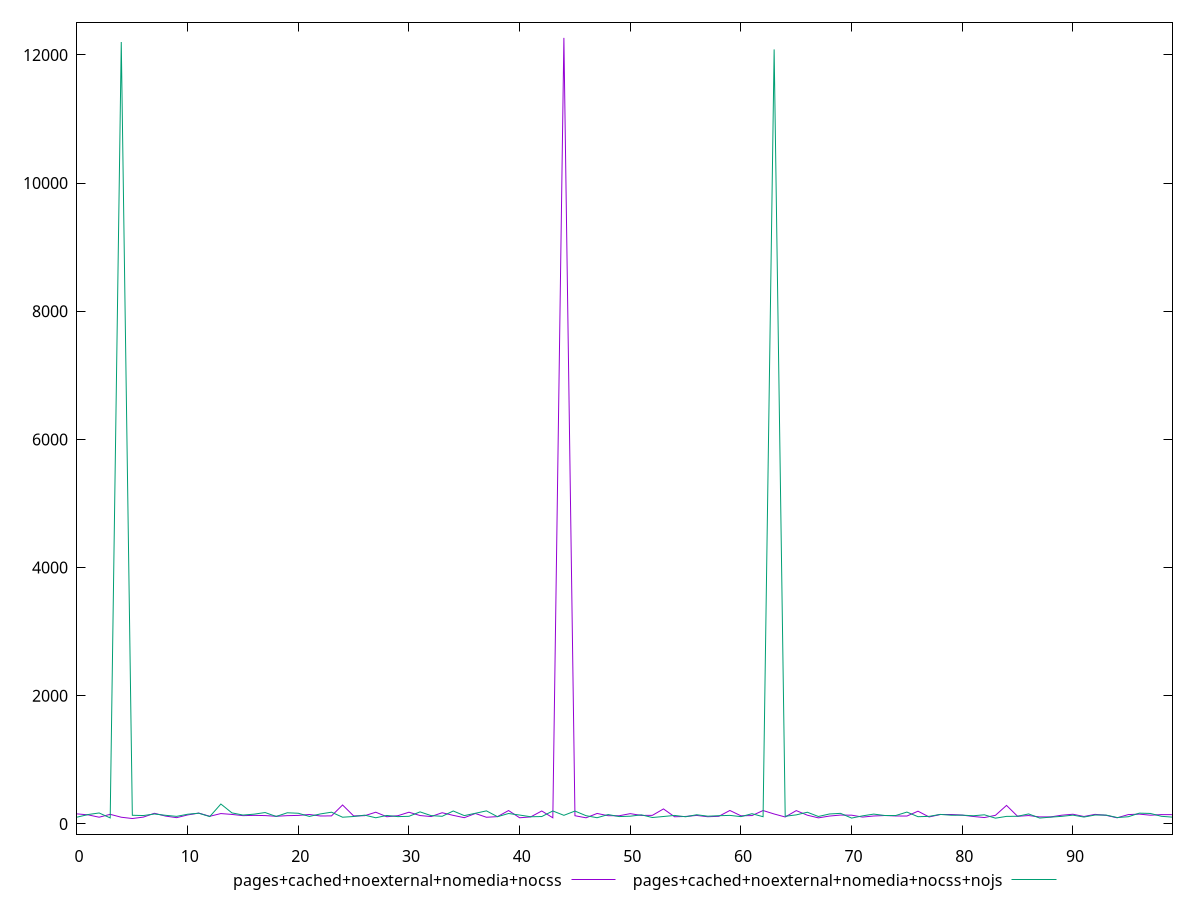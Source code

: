 reset

$pagesCachedNoexternalNomediaNocss <<EOF
0 157.30100000000002
1 142.034
2 105.1
3 150.315
4 105.09
5 84.885
6 107.07
7 166.50699999999998
8 122.891
9 98.272
10 140.783
11 169.312
12 119.89
13 162.246
14 148.811
15 129.709
16 134.20700000000002
17 130.718
18 119.78699999999999
19 129.528
20 133.568
21 147.778
22 124.197
23 126.037
24 296.083
25 125.29499999999999
26 129.017
27 183.211
28 112.462
29 128.814
30 183.145
31 131.365
32 115.564
33 175.268
34 134.188
35 97.953
36 163.379
37 104.59100000000001
38 114.379
39 209.373
40 96.631
41 110.253
42 202.55700000000002
43 96.349
44 12265.95
45 128.598
46 95.998
47 163.973
48 128.63899999999998
49 128.125
50 160.922
51 132.99200000000002
52 134.619
53 234.564
54 112.429
55 117.246
56 133.066
57 112.622
58 119.628
59 210.363
60 127.202
61 131.057
62 209.413
63 155.583
64 108.882
65 208.32399999999998
66 136.838
67 95.183
68 123.148
69 138.92000000000002
70 136.97
71 107.488
72 124.274
73 131.783
74 124.66999999999999
75 123.39099999999999
76 199.221
77 109.334
78 155.15
79 155.15499999999997
80 137.85500000000002
81 116.791
82 99.979
83 134.709
84 289.44100000000003
85 119.755
86 131.005
87 109.92999999999999
88 110.179
89 136.80399999999997
90 151.664
91 116.562
92 149.882
93 134.735
94 95.869
95 146.07399999999998
96 153.532
97 136.68200000000002
98 146.08800000000002
99 144.79000000000002
EOF

$pagesCachedNoexternalNomediaNocssNojs <<EOF
0 105.809
1 146.969
2 171.48600000000002
3 94.25
4 12202.074999999999
5 135.57399999999998
6 131.346
7 155.417
8 135.18300000000002
9 118.546
10 151.78799999999998
11 167.888
12 115.087
13 311.076
14 172.898
15 138.923
16 152.953
17 178.076
18 117.02900000000001
19 174.429
20 167.029
21 117.428
22 156.607
23 183.608
24 105.179
25 116.339
26 137.467
27 96.65899999999999
28 132.757
29 114.52199999999999
30 119.449
31 188.551
32 130.272
33 119.588
34 202.35299999999998
35 130.293
36 166.622
37 204.238
38 113.468
39 163.165
40 138.976
41 112.439
42 115.57900000000001
43 202.68099999999998
44 134.84
45 201.146
46 129.203
47 97.231
48 146.711
49 115.394
50 121.087
51 142.32
52 100.712
53 116.298
54 133.253
55 112.14699999999999
56 143.866
57 121.30600000000001
58 128.581
59 133.792
60 114.423
61 159.79199999999997
62 113.238
63 12086.357
64 120.162
65 141.717
66 182.946
67 116.682
68 155.74099999999999
69 165.522
70 91.812
71 126.759
72 153.935
73 132.154
74 132.311
75 185.34
76 113.459
77 118.22
78 149.041
79 136.139
80 137.29
81 127.96600000000001
82 142.921
83 90.494
84 118.111
85 120.094
86 156.47500000000002
87 92.03999999999999
88 106.867
89 118.887
90 137.66
91 107.782
92 139.35000000000002
93 138.551
94 100.346
95 112.548
96 168.56
97 164.158
98 119.518
99 106.491
EOF

set key outside below
set xrange [0:99]
set yrange [-158.73630000000003:12509.571300000001]
set trange [-158.73630000000003:12509.571300000001]
set terminal svg size 640, 520 enhanced background rgb 'white'
set output "reprap/server-response-time/comparison/line/4_vs_5.svg"

plot $pagesCachedNoexternalNomediaNocss title "pages+cached+noexternal+nomedia+nocss" with line, \
     $pagesCachedNoexternalNomediaNocssNojs title "pages+cached+noexternal+nomedia+nocss+nojs" with line

reset
